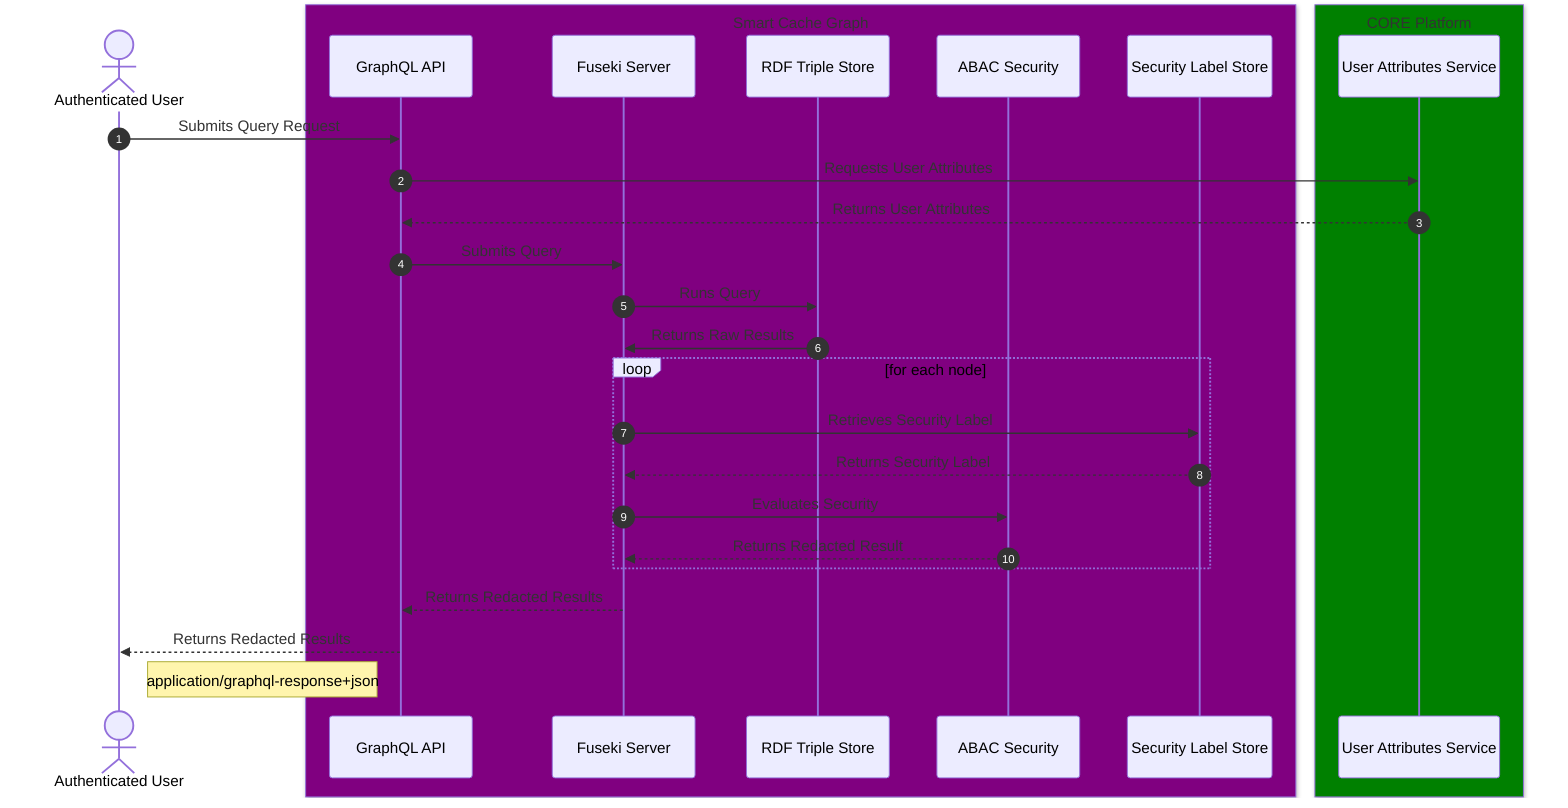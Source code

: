 sequenceDiagram
    autonumber
    actor U as Authenticated User
    box Purple Smart Cache Graph
        participant G as GraphQL API
        participant FS as Fuseki Server
        participant J as RDF Triple Store
        participant A as ABAC Security
        participant L as Security Label Store
    end
    box Green CORE Platform
        participant UAS as User Attributes Service
    end
    U->>G: Submits Query Request
    G->>UAS: Requests User Attributes
    UAS-->>G: Returns User Attributes
    G->>FS: Submits Query
    FS->>J: Runs Query
    J->>FS: Returns Raw Results
    loop for each node
        FS->>L: Retrieves Security Label
        L-->>FS: Returns Security Label
        FS->>A: Evaluates Security
        A-->>FS: Returns Redacted Result
    end
    autonumber off
    FS-->>G: Returns Redacted Results
    G-->>U: Returns Redacted Results
    note left of G: application/graphql-response+json